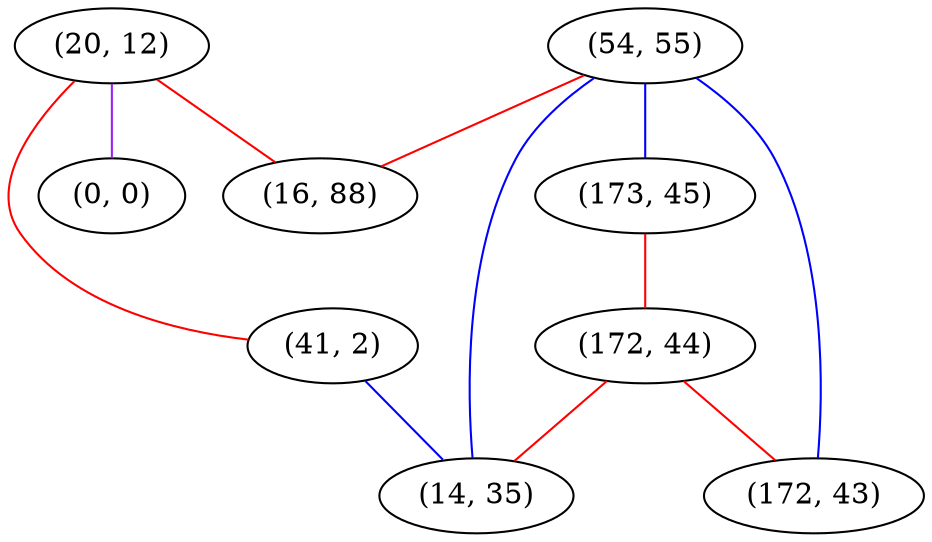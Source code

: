 graph "" {
"(20, 12)";
"(54, 55)";
"(173, 45)";
"(41, 2)";
"(172, 44)";
"(0, 0)";
"(172, 43)";
"(14, 35)";
"(16, 88)";
"(20, 12)" -- "(41, 2)"  [color=red, key=0, weight=1];
"(20, 12)" -- "(16, 88)"  [color=red, key=0, weight=1];
"(20, 12)" -- "(0, 0)"  [color=purple, key=0, weight=4];
"(54, 55)" -- "(14, 35)"  [color=blue, key=0, weight=3];
"(54, 55)" -- "(16, 88)"  [color=red, key=0, weight=1];
"(54, 55)" -- "(173, 45)"  [color=blue, key=0, weight=3];
"(54, 55)" -- "(172, 43)"  [color=blue, key=0, weight=3];
"(173, 45)" -- "(172, 44)"  [color=red, key=0, weight=1];
"(41, 2)" -- "(14, 35)"  [color=blue, key=0, weight=3];
"(172, 44)" -- "(14, 35)"  [color=red, key=0, weight=1];
"(172, 44)" -- "(172, 43)"  [color=red, key=0, weight=1];
}
